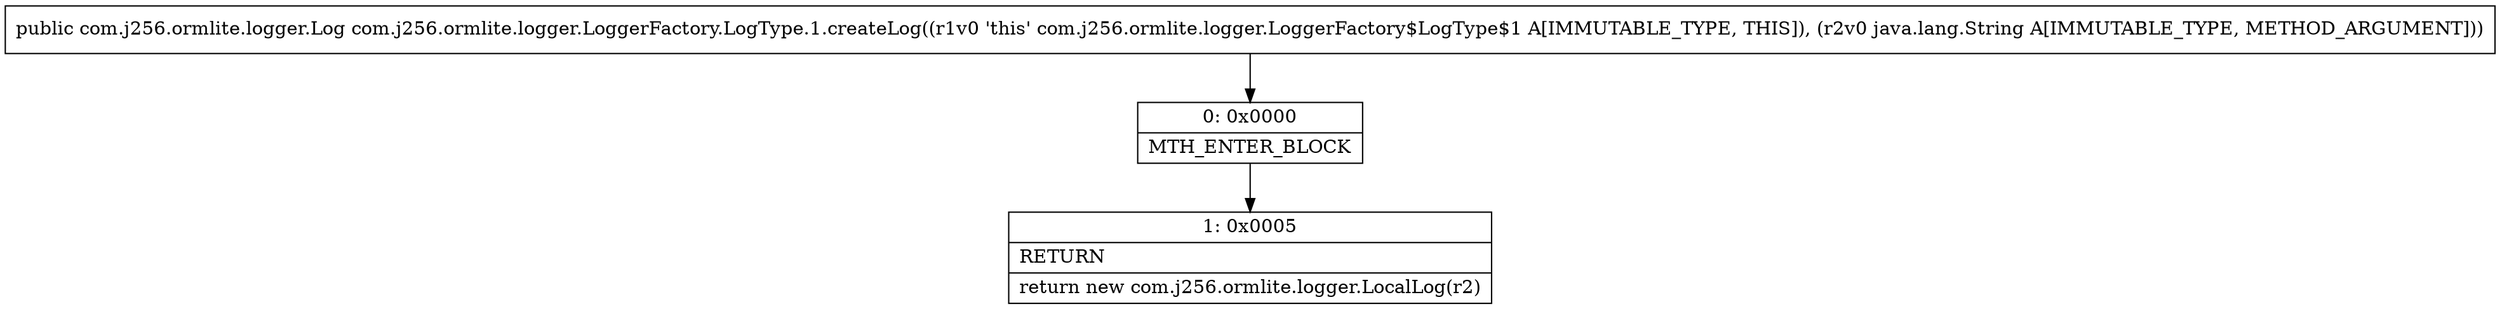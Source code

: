 digraph "CFG forcom.j256.ormlite.logger.LoggerFactory.LogType.1.createLog(Ljava\/lang\/String;)Lcom\/j256\/ormlite\/logger\/Log;" {
Node_0 [shape=record,label="{0\:\ 0x0000|MTH_ENTER_BLOCK\l}"];
Node_1 [shape=record,label="{1\:\ 0x0005|RETURN\l|return new com.j256.ormlite.logger.LocalLog(r2)\l}"];
MethodNode[shape=record,label="{public com.j256.ormlite.logger.Log com.j256.ormlite.logger.LoggerFactory.LogType.1.createLog((r1v0 'this' com.j256.ormlite.logger.LoggerFactory$LogType$1 A[IMMUTABLE_TYPE, THIS]), (r2v0 java.lang.String A[IMMUTABLE_TYPE, METHOD_ARGUMENT])) }"];
MethodNode -> Node_0;
Node_0 -> Node_1;
}

